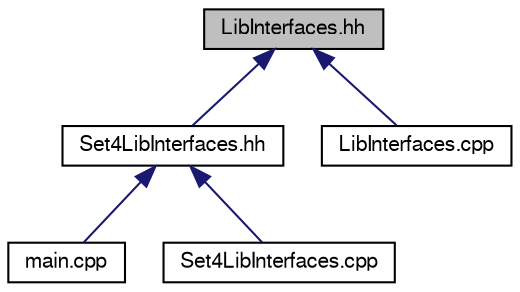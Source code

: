 digraph "LibInterfaces.hh"
{
 // LATEX_PDF_SIZE
  edge [fontname="FreeSans",fontsize="10",labelfontname="FreeSans",labelfontsize="10"];
  node [fontname="FreeSans",fontsize="10",shape=record];
  Node1 [label="LibInterfaces.hh",height=0.2,width=0.4,color="black", fillcolor="grey75", style="filled", fontcolor="black",tooltip="Definicja klasy LibInterface."];
  Node1 -> Node2 [dir="back",color="midnightblue",fontsize="10",style="solid",fontname="FreeSans"];
  Node2 [label="Set4LibInterfaces.hh",height=0.2,width=0.4,color="black", fillcolor="white", style="filled",URL="$Set4LibInterfaces_8hh.html",tooltip="Definicja klasy Set4LibInterfaces."];
  Node2 -> Node3 [dir="back",color="midnightblue",fontsize="10",style="solid",fontname="FreeSans"];
  Node3 [label="main.cpp",height=0.2,width=0.4,color="black", fillcolor="white", style="filled",URL="$main_8cpp.html",tooltip=" "];
  Node2 -> Node4 [dir="back",color="midnightblue",fontsize="10",style="solid",fontname="FreeSans"];
  Node4 [label="Set4LibInterfaces.cpp",height=0.2,width=0.4,color="black", fillcolor="white", style="filled",URL="$Set4LibInterfaces_8cpp.html",tooltip=" "];
  Node1 -> Node5 [dir="back",color="midnightblue",fontsize="10",style="solid",fontname="FreeSans"];
  Node5 [label="LibInterfaces.cpp",height=0.2,width=0.4,color="black", fillcolor="white", style="filled",URL="$LibInterfaces_8cpp.html",tooltip=" "];
}
